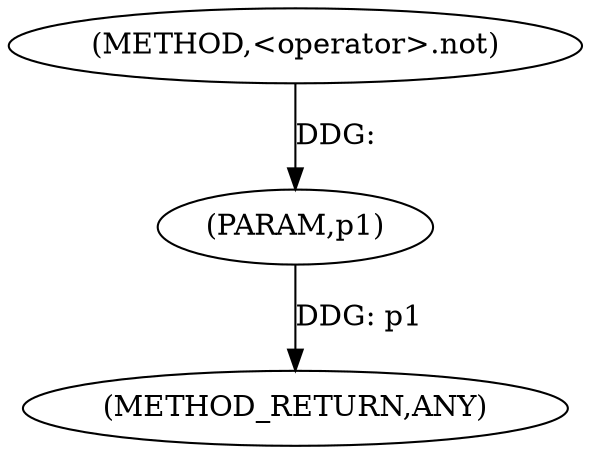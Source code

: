 digraph "&lt;operator&gt;.not" {  
"99970" [label = <(METHOD,&lt;operator&gt;.not)> ]
"99972" [label = <(METHOD_RETURN,ANY)> ]
"99971" [label = <(PARAM,p1)> ]
  "99971" -> "99972"  [ label = "DDG: p1"] 
  "99970" -> "99971"  [ label = "DDG: "] 
}
